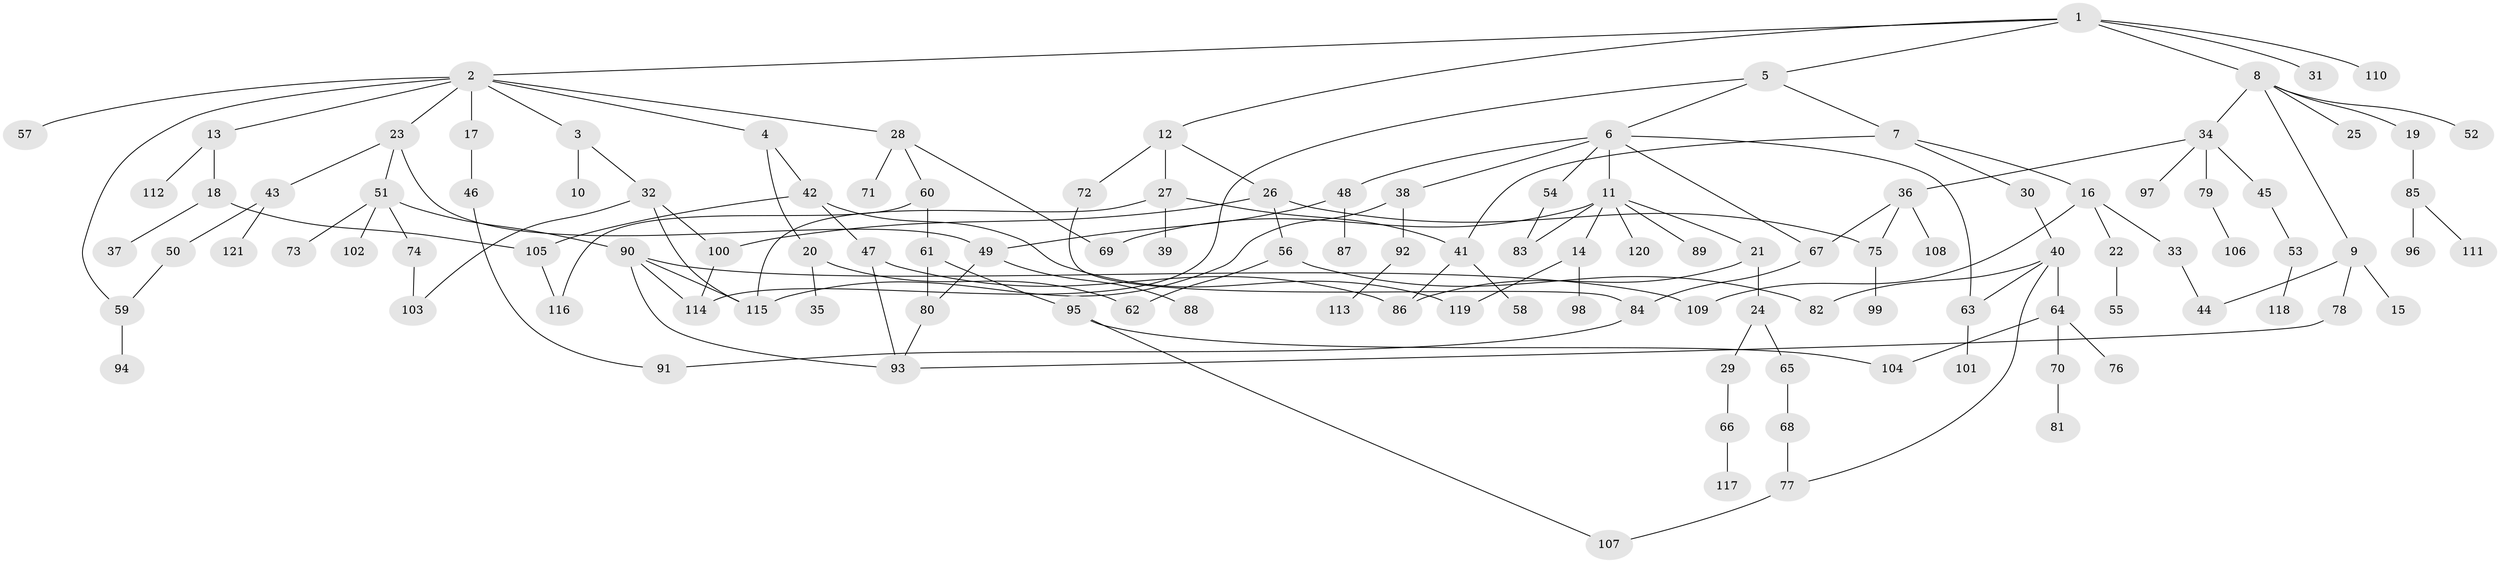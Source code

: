 // Generated by graph-tools (version 1.1) at 2025/00/03/09/25 03:00:56]
// undirected, 121 vertices, 153 edges
graph export_dot {
graph [start="1"]
  node [color=gray90,style=filled];
  1;
  2;
  3;
  4;
  5;
  6;
  7;
  8;
  9;
  10;
  11;
  12;
  13;
  14;
  15;
  16;
  17;
  18;
  19;
  20;
  21;
  22;
  23;
  24;
  25;
  26;
  27;
  28;
  29;
  30;
  31;
  32;
  33;
  34;
  35;
  36;
  37;
  38;
  39;
  40;
  41;
  42;
  43;
  44;
  45;
  46;
  47;
  48;
  49;
  50;
  51;
  52;
  53;
  54;
  55;
  56;
  57;
  58;
  59;
  60;
  61;
  62;
  63;
  64;
  65;
  66;
  67;
  68;
  69;
  70;
  71;
  72;
  73;
  74;
  75;
  76;
  77;
  78;
  79;
  80;
  81;
  82;
  83;
  84;
  85;
  86;
  87;
  88;
  89;
  90;
  91;
  92;
  93;
  94;
  95;
  96;
  97;
  98;
  99;
  100;
  101;
  102;
  103;
  104;
  105;
  106;
  107;
  108;
  109;
  110;
  111;
  112;
  113;
  114;
  115;
  116;
  117;
  118;
  119;
  120;
  121;
  1 -- 2;
  1 -- 5;
  1 -- 8;
  1 -- 12;
  1 -- 31;
  1 -- 110;
  2 -- 3;
  2 -- 4;
  2 -- 13;
  2 -- 17;
  2 -- 23;
  2 -- 28;
  2 -- 57;
  2 -- 59;
  3 -- 10;
  3 -- 32;
  4 -- 20;
  4 -- 42;
  5 -- 6;
  5 -- 7;
  5 -- 114;
  6 -- 11;
  6 -- 38;
  6 -- 48;
  6 -- 54;
  6 -- 63;
  6 -- 67;
  7 -- 16;
  7 -- 30;
  7 -- 41;
  8 -- 9;
  8 -- 19;
  8 -- 25;
  8 -- 34;
  8 -- 52;
  9 -- 15;
  9 -- 78;
  9 -- 44;
  11 -- 14;
  11 -- 21;
  11 -- 69;
  11 -- 83;
  11 -- 89;
  11 -- 120;
  12 -- 26;
  12 -- 27;
  12 -- 72;
  13 -- 18;
  13 -- 112;
  14 -- 98;
  14 -- 119;
  16 -- 22;
  16 -- 33;
  16 -- 109;
  17 -- 46;
  18 -- 37;
  18 -- 105;
  19 -- 85;
  20 -- 35;
  20 -- 62;
  21 -- 24;
  21 -- 86;
  22 -- 55;
  23 -- 43;
  23 -- 49;
  23 -- 51;
  24 -- 29;
  24 -- 65;
  26 -- 56;
  26 -- 75;
  26 -- 100;
  27 -- 39;
  27 -- 41;
  27 -- 115;
  28 -- 60;
  28 -- 71;
  28 -- 69;
  29 -- 66;
  30 -- 40;
  32 -- 115;
  32 -- 103;
  32 -- 100;
  33 -- 44;
  34 -- 36;
  34 -- 45;
  34 -- 79;
  34 -- 97;
  36 -- 108;
  36 -- 67;
  36 -- 75;
  38 -- 92;
  38 -- 115;
  40 -- 64;
  40 -- 77;
  40 -- 82;
  40 -- 63;
  41 -- 58;
  41 -- 86;
  42 -- 47;
  42 -- 105;
  42 -- 119;
  43 -- 50;
  43 -- 121;
  45 -- 53;
  46 -- 91;
  47 -- 86;
  47 -- 93;
  48 -- 87;
  48 -- 49;
  49 -- 88;
  49 -- 80;
  50 -- 59;
  51 -- 73;
  51 -- 74;
  51 -- 90;
  51 -- 102;
  53 -- 118;
  54 -- 83;
  56 -- 62;
  56 -- 82;
  59 -- 94;
  60 -- 61;
  60 -- 116;
  61 -- 80;
  61 -- 95;
  63 -- 101;
  64 -- 70;
  64 -- 76;
  64 -- 104;
  65 -- 68;
  66 -- 117;
  67 -- 84;
  68 -- 77;
  70 -- 81;
  72 -- 84;
  74 -- 103;
  75 -- 99;
  77 -- 107;
  78 -- 93;
  79 -- 106;
  80 -- 93;
  84 -- 91;
  85 -- 96;
  85 -- 111;
  90 -- 114;
  90 -- 93;
  90 -- 115;
  90 -- 109;
  92 -- 113;
  95 -- 104;
  95 -- 107;
  100 -- 114;
  105 -- 116;
}
